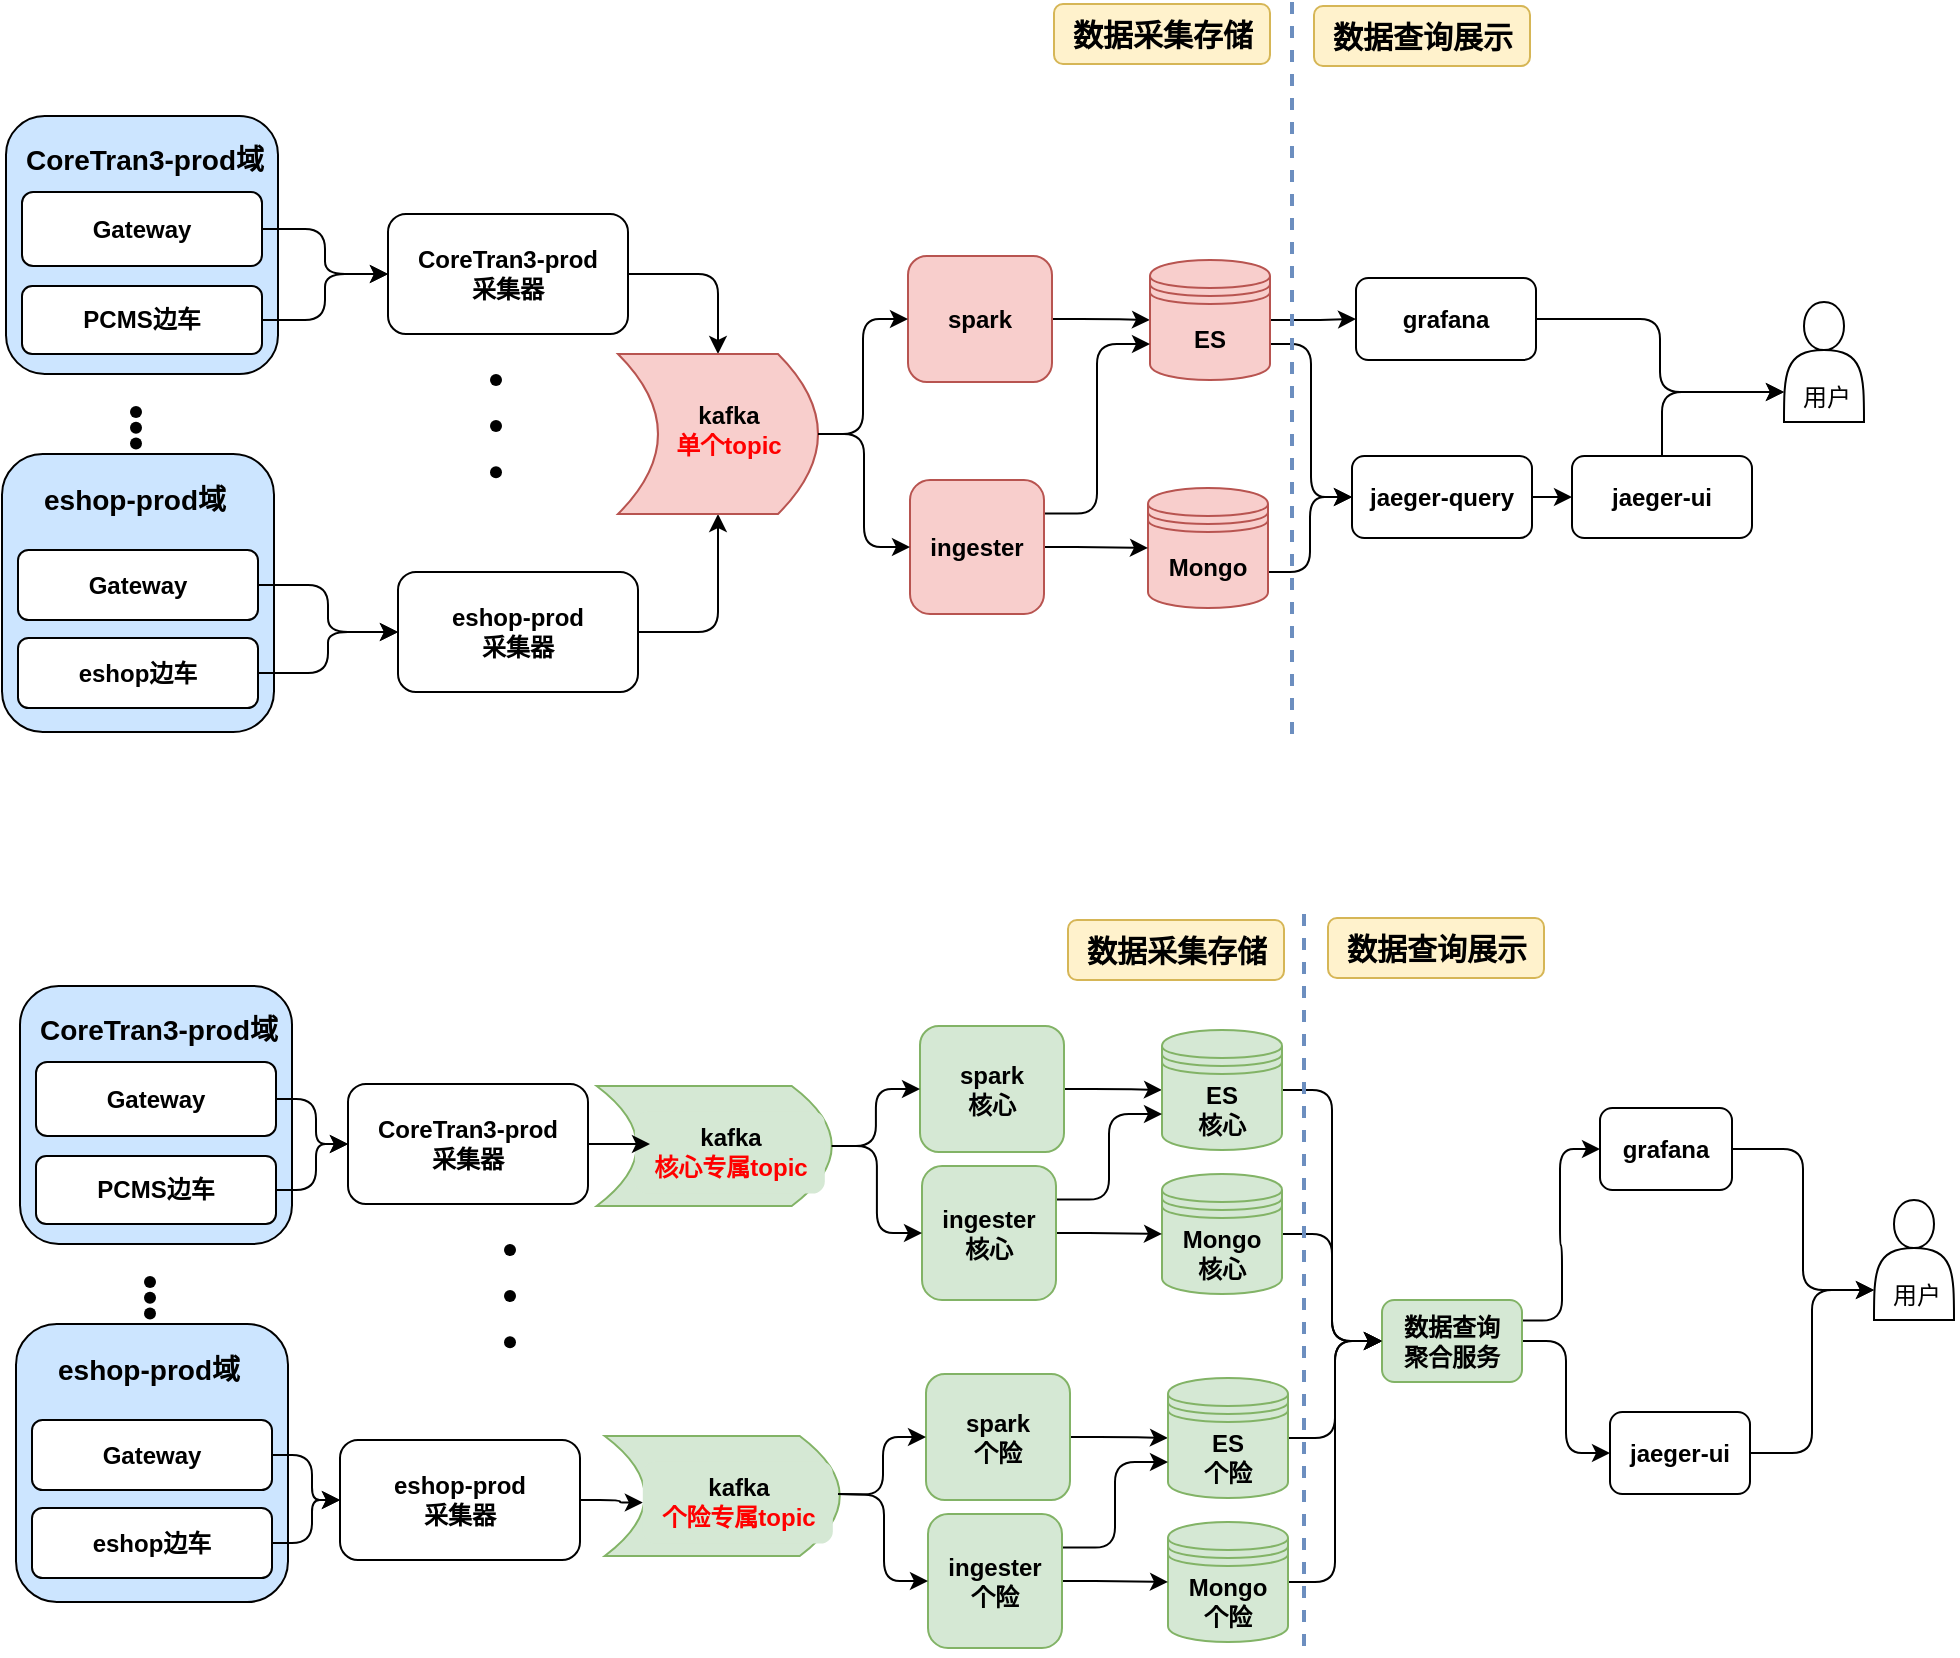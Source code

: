 <mxfile version="28.2.4">
  <diagram name="原型图" id="9Li6IN2-fdfVNfoZi-YO">
    <mxGraphModel dx="2551" dy="2120" grid="0" gridSize="10" guides="0" tooltips="1" connect="1" arrows="1" fold="1" page="0" pageScale="1" pageWidth="827" pageHeight="1169" math="0" shadow="0">
      <root>
        <mxCell id="0" />
        <mxCell id="1" parent="0" />
        <mxCell id="GwXWVeqkWk4CuG4hyDd8-16" value="" style="rounded=1;whiteSpace=wrap;html=1;fillColor=#CCE5FF;" parent="1" vertex="1">
          <mxGeometry x="-1062" y="-986" width="136" height="129" as="geometry" />
        </mxCell>
        <mxCell id="je_rRdqIXx3PYmjw4o95-9" style="edgeStyle=orthogonalEdgeStyle;rounded=1;orthogonalLoop=1;jettySize=auto;html=1;entryX=0;entryY=0.5;entryDx=0;entryDy=0;entryPerimeter=0;exitX=0;exitY=0.75;exitDx=0;exitDy=0;" parent="1" edge="1">
          <mxGeometry relative="1" as="geometry">
            <mxPoint x="2548" y="561" as="sourcePoint" />
            <Array as="points">
              <mxPoint x="2414" y="561" />
              <mxPoint x="2414" y="760" />
            </Array>
          </mxGeometry>
        </mxCell>
        <mxCell id="je_rRdqIXx3PYmjw4o95-10" value="2. 监听到的gateway节点列表和DB中节点信息对比" style="edgeLabel;html=1;align=center;verticalAlign=middle;resizable=0;points=[];rounded=1;" parent="je_rRdqIXx3PYmjw4o95-9" vertex="1" connectable="0">
          <mxGeometry x="-0.009" y="3" relative="1" as="geometry">
            <mxPoint as="offset" />
          </mxGeometry>
        </mxCell>
        <mxCell id="GwXWVeqkWk4CuG4hyDd8-29" style="edgeStyle=orthogonalEdgeStyle;rounded=1;orthogonalLoop=1;jettySize=auto;html=1;exitX=1;exitY=0.5;exitDx=0;exitDy=0;entryX=0;entryY=0.5;entryDx=0;entryDy=0;" parent="1" source="GwXWVeqkWk4CuG4hyDd8-5" target="GwXWVeqkWk4CuG4hyDd8-26" edge="1">
          <mxGeometry relative="1" as="geometry">
            <mxPoint x="-870.375" y="-897.5" as="targetPoint" />
          </mxGeometry>
        </mxCell>
        <mxCell id="GwXWVeqkWk4CuG4hyDd8-5" value="&lt;b&gt;PCMS边车&lt;/b&gt;" style="rounded=1;whiteSpace=wrap;html=1;" parent="1" vertex="1">
          <mxGeometry x="-1054" y="-901" width="120" height="34" as="geometry" />
        </mxCell>
        <mxCell id="GwXWVeqkWk4CuG4hyDd8-28" style="edgeStyle=orthogonalEdgeStyle;rounded=1;orthogonalLoop=1;jettySize=auto;html=1;exitX=1;exitY=0.5;exitDx=0;exitDy=0;entryX=0;entryY=0.5;entryDx=0;entryDy=0;" parent="1" source="GwXWVeqkWk4CuG4hyDd8-6" target="GwXWVeqkWk4CuG4hyDd8-26" edge="1">
          <mxGeometry relative="1" as="geometry" />
        </mxCell>
        <mxCell id="GwXWVeqkWk4CuG4hyDd8-6" value="&lt;b&gt;Gateway&lt;/b&gt;" style="rounded=1;whiteSpace=wrap;html=1;" parent="1" vertex="1">
          <mxGeometry x="-1054" y="-948" width="120" height="37" as="geometry" />
        </mxCell>
        <mxCell id="GwXWVeqkWk4CuG4hyDd8-17" value="" style="rounded=1;whiteSpace=wrap;html=1;fillColor=#CCE5FF;" parent="1" vertex="1">
          <mxGeometry x="-1064" y="-817" width="136" height="139" as="geometry" />
        </mxCell>
        <mxCell id="GwXWVeqkWk4CuG4hyDd8-31" style="edgeStyle=orthogonalEdgeStyle;rounded=1;orthogonalLoop=1;jettySize=auto;html=1;exitX=1;exitY=0.5;exitDx=0;exitDy=0;entryX=0;entryY=0.5;entryDx=0;entryDy=0;" parent="1" source="GwXWVeqkWk4CuG4hyDd8-18" target="GwXWVeqkWk4CuG4hyDd8-27" edge="1">
          <mxGeometry relative="1" as="geometry" />
        </mxCell>
        <mxCell id="GwXWVeqkWk4CuG4hyDd8-18" value="&lt;b&gt;eshop边车&lt;/b&gt;" style="rounded=1;whiteSpace=wrap;html=1;" parent="1" vertex="1">
          <mxGeometry x="-1056" y="-725" width="120" height="35" as="geometry" />
        </mxCell>
        <mxCell id="GwXWVeqkWk4CuG4hyDd8-30" style="edgeStyle=orthogonalEdgeStyle;rounded=1;orthogonalLoop=1;jettySize=auto;html=1;exitX=1;exitY=0.5;exitDx=0;exitDy=0;entryX=0;entryY=0.5;entryDx=0;entryDy=0;" parent="1" source="GwXWVeqkWk4CuG4hyDd8-19" target="GwXWVeqkWk4CuG4hyDd8-27" edge="1">
          <mxGeometry relative="1" as="geometry" />
        </mxCell>
        <mxCell id="GwXWVeqkWk4CuG4hyDd8-19" value="&lt;b&gt;Gateway&lt;/b&gt;" style="rounded=1;whiteSpace=wrap;html=1;" parent="1" vertex="1">
          <mxGeometry x="-1056" y="-769" width="120" height="35" as="geometry" />
        </mxCell>
        <mxCell id="GwXWVeqkWk4CuG4hyDd8-35" style="edgeStyle=orthogonalEdgeStyle;rounded=1;orthogonalLoop=1;jettySize=auto;html=1;exitX=1;exitY=0.5;exitDx=0;exitDy=0;entryX=0.5;entryY=1;entryDx=0;entryDy=0;" parent="1" source="GwXWVeqkWk4CuG4hyDd8-26" target="GwXWVeqkWk4CuG4hyDd8-32" edge="1">
          <mxGeometry relative="1" as="geometry" />
        </mxCell>
        <mxCell id="GwXWVeqkWk4CuG4hyDd8-26" value="&lt;b&gt;CoreTran3-prod&lt;/b&gt;&lt;div&gt;&lt;b&gt;采集器&lt;/b&gt;&lt;/div&gt;" style="rounded=1;whiteSpace=wrap;html=1;" parent="1" vertex="1">
          <mxGeometry x="-871" y="-937" width="120" height="60" as="geometry" />
        </mxCell>
        <mxCell id="GwXWVeqkWk4CuG4hyDd8-36" style="edgeStyle=orthogonalEdgeStyle;rounded=1;orthogonalLoop=1;jettySize=auto;html=1;exitX=1;exitY=0.5;exitDx=0;exitDy=0;entryX=0.5;entryY=0;entryDx=0;entryDy=0;" parent="1" source="GwXWVeqkWk4CuG4hyDd8-27" target="GwXWVeqkWk4CuG4hyDd8-32" edge="1">
          <mxGeometry relative="1" as="geometry" />
        </mxCell>
        <mxCell id="GwXWVeqkWk4CuG4hyDd8-27" value="&lt;b&gt;eshop-prod&lt;/b&gt;&lt;div&gt;&lt;b&gt;采集器&lt;/b&gt;&lt;/div&gt;" style="rounded=1;whiteSpace=wrap;html=1;" parent="1" vertex="1">
          <mxGeometry x="-866" y="-758" width="120" height="60" as="geometry" />
        </mxCell>
        <mxCell id="GwXWVeqkWk4CuG4hyDd8-34" value="" style="group;rounded=1;" parent="1" vertex="1" connectable="0">
          <mxGeometry x="-756" y="-867" width="100" height="80" as="geometry" />
        </mxCell>
        <mxCell id="GwXWVeqkWk4CuG4hyDd8-32" value="" style="shape=dataStorage;whiteSpace=wrap;html=1;fixedSize=1;rotation=-180;rounded=1;fillColor=#f8cecc;strokeColor=#b85450;" parent="GwXWVeqkWk4CuG4hyDd8-34" vertex="1">
          <mxGeometry width="100" height="80" as="geometry" />
        </mxCell>
        <mxCell id="GwXWVeqkWk4CuG4hyDd8-33" value="&lt;b&gt;kafka&lt;/b&gt;&lt;div&gt;&lt;b&gt;&lt;font style=&quot;color: rgb(255, 0, 0);&quot;&gt;单个topic&lt;/font&gt;&lt;/b&gt;&lt;/div&gt;" style="text;html=1;align=center;verticalAlign=middle;resizable=0;points=[];autosize=1;strokeColor=none;fillColor=none;rounded=1;" parent="GwXWVeqkWk4CuG4hyDd8-34" vertex="1">
          <mxGeometry x="19" y="17" width="71" height="41" as="geometry" />
        </mxCell>
        <mxCell id="GwXWVeqkWk4CuG4hyDd8-37" value="" style="group;rounded=1;" parent="1" vertex="1" connectable="0">
          <mxGeometry x="-1007" y="-848" width="20" height="27" as="geometry" />
        </mxCell>
        <mxCell id="GwXWVeqkWk4CuG4hyDd8-38" value="" style="shape=waypoint;size=6;pointerEvents=1;points=[];fillColor=none;resizable=0;rotatable=0;perimeter=centerPerimeter;snapToPoint=1;rounded=1;" parent="GwXWVeqkWk4CuG4hyDd8-37" vertex="1">
          <mxGeometry width="20" height="20" as="geometry" />
        </mxCell>
        <mxCell id="GwXWVeqkWk4CuG4hyDd8-39" value="" style="shape=waypoint;size=6;pointerEvents=1;points=[];fillColor=none;resizable=0;rotatable=0;perimeter=centerPerimeter;snapToPoint=1;rounded=1;" parent="GwXWVeqkWk4CuG4hyDd8-37" vertex="1">
          <mxGeometry y="15.75" width="20" height="20" as="geometry" />
        </mxCell>
        <mxCell id="GwXWVeqkWk4CuG4hyDd8-40" value="" style="shape=waypoint;size=6;pointerEvents=1;points=[];fillColor=none;resizable=0;rotatable=0;perimeter=centerPerimeter;snapToPoint=1;rounded=1;" parent="GwXWVeqkWk4CuG4hyDd8-37" vertex="1">
          <mxGeometry y="7.875" width="20" height="20" as="geometry" />
        </mxCell>
        <mxCell id="GwXWVeqkWk4CuG4hyDd8-41" value="" style="group;rounded=1;" parent="1" vertex="1" connectable="0">
          <mxGeometry x="-827" y="-864" width="20" height="79" as="geometry" />
        </mxCell>
        <mxCell id="GwXWVeqkWk4CuG4hyDd8-42" value="" style="shape=waypoint;size=6;pointerEvents=1;points=[];fillColor=none;resizable=0;rotatable=0;perimeter=centerPerimeter;snapToPoint=1;rounded=1;" parent="GwXWVeqkWk4CuG4hyDd8-41" vertex="1">
          <mxGeometry width="20" height="20" as="geometry" />
        </mxCell>
        <mxCell id="GwXWVeqkWk4CuG4hyDd8-43" value="" style="shape=waypoint;size=6;pointerEvents=1;points=[];fillColor=none;resizable=0;rotatable=0;perimeter=centerPerimeter;snapToPoint=1;rounded=1;" parent="GwXWVeqkWk4CuG4hyDd8-41" vertex="1">
          <mxGeometry y="46.083" width="20" height="20" as="geometry" />
        </mxCell>
        <mxCell id="GwXWVeqkWk4CuG4hyDd8-44" value="" style="shape=waypoint;size=6;pointerEvents=1;points=[];fillColor=none;resizable=0;rotatable=0;perimeter=centerPerimeter;snapToPoint=1;rounded=1;" parent="GwXWVeqkWk4CuG4hyDd8-41" vertex="1">
          <mxGeometry y="23.042" width="20" height="20" as="geometry" />
        </mxCell>
        <mxCell id="GwXWVeqkWk4CuG4hyDd8-64" style="edgeStyle=orthogonalEdgeStyle;rounded=1;orthogonalLoop=1;jettySize=auto;html=1;exitX=1;exitY=0.5;exitDx=0;exitDy=0;entryX=0;entryY=0.5;entryDx=0;entryDy=0;" parent="1" source="GwXWVeqkWk4CuG4hyDd8-49" target="GwXWVeqkWk4CuG4hyDd8-60" edge="1">
          <mxGeometry relative="1" as="geometry" />
        </mxCell>
        <mxCell id="GwXWVeqkWk4CuG4hyDd8-49" value="&lt;b&gt;spark&lt;/b&gt;" style="rounded=1;whiteSpace=wrap;html=1;fillColor=#f8cecc;strokeColor=#b85450;" parent="1" vertex="1">
          <mxGeometry x="-611" y="-916" width="72" height="63" as="geometry" />
        </mxCell>
        <mxCell id="GwXWVeqkWk4CuG4hyDd8-57" style="edgeStyle=orthogonalEdgeStyle;rounded=1;orthogonalLoop=1;jettySize=auto;html=1;exitX=0;exitY=0.5;exitDx=0;exitDy=0;entryX=0;entryY=0.5;entryDx=0;entryDy=0;" parent="1" source="GwXWVeqkWk4CuG4hyDd8-32" target="GwXWVeqkWk4CuG4hyDd8-49" edge="1">
          <mxGeometry relative="1" as="geometry" />
        </mxCell>
        <mxCell id="2c4CWH6P1AbNS3VImMZC-7" style="edgeStyle=orthogonalEdgeStyle;rounded=1;orthogonalLoop=1;jettySize=auto;html=1;exitX=1;exitY=0.5;exitDx=0;exitDy=0;entryX=0;entryY=0.5;entryDx=0;entryDy=0;" edge="1" parent="1" source="GwXWVeqkWk4CuG4hyDd8-60" target="2c4CWH6P1AbNS3VImMZC-3">
          <mxGeometry relative="1" as="geometry" />
        </mxCell>
        <mxCell id="2c4CWH6P1AbNS3VImMZC-8" style="edgeStyle=orthogonalEdgeStyle;rounded=1;orthogonalLoop=1;jettySize=auto;html=1;exitX=1;exitY=0.7;exitDx=0;exitDy=0;entryX=0;entryY=0.5;entryDx=0;entryDy=0;" edge="1" parent="1" source="GwXWVeqkWk4CuG4hyDd8-60" target="2c4CWH6P1AbNS3VImMZC-4">
          <mxGeometry relative="1" as="geometry" />
        </mxCell>
        <mxCell id="GwXWVeqkWk4CuG4hyDd8-60" value="ES" style="shape=datastore;whiteSpace=wrap;html=1;rounded=1;fillColor=#f8cecc;strokeColor=#b85450;fontStyle=1" parent="1" vertex="1">
          <mxGeometry x="-490" y="-914" width="60" height="60" as="geometry" />
        </mxCell>
        <mxCell id="2c4CWH6P1AbNS3VImMZC-9" style="edgeStyle=orthogonalEdgeStyle;rounded=1;orthogonalLoop=1;jettySize=auto;html=1;exitX=1;exitY=0.7;exitDx=0;exitDy=0;entryX=0;entryY=0.5;entryDx=0;entryDy=0;" edge="1" parent="1" source="GwXWVeqkWk4CuG4hyDd8-61" target="2c4CWH6P1AbNS3VImMZC-4">
          <mxGeometry relative="1" as="geometry">
            <mxPoint x="-389.522" y="-738.696" as="targetPoint" />
          </mxGeometry>
        </mxCell>
        <mxCell id="GwXWVeqkWk4CuG4hyDd8-61" value="Mongo" style="shape=datastore;whiteSpace=wrap;html=1;rounded=1;fillColor=#f8cecc;strokeColor=#b85450;fontStyle=1" parent="1" vertex="1">
          <mxGeometry x="-491" y="-800" width="60" height="60" as="geometry" />
        </mxCell>
        <mxCell id="GwXWVeqkWk4CuG4hyDd8-62" value="&lt;b&gt;&lt;font style=&quot;font-size: 14px;&quot;&gt;eshop-prod域&lt;/font&gt;&lt;/b&gt;" style="text;html=1;align=center;verticalAlign=middle;resizable=0;points=[];autosize=1;strokeColor=none;fillColor=none;rounded=1;" parent="1" vertex="1">
          <mxGeometry x="-1053" y="-809" width="109" height="29" as="geometry" />
        </mxCell>
        <mxCell id="GwXWVeqkWk4CuG4hyDd8-63" value="&lt;b&gt;&lt;font style=&quot;font-size: 14px;&quot;&gt;CoreTran3-prod域&lt;/font&gt;&lt;/b&gt;" style="text;html=1;align=center;verticalAlign=middle;resizable=0;points=[];autosize=1;strokeColor=none;fillColor=none;rounded=1;" parent="1" vertex="1">
          <mxGeometry x="-1062" y="-979" width="137" height="29" as="geometry" />
        </mxCell>
        <mxCell id="GwXWVeqkWk4CuG4hyDd8-69" style="edgeStyle=orthogonalEdgeStyle;rounded=1;orthogonalLoop=1;jettySize=auto;html=1;exitX=1;exitY=0.5;exitDx=0;exitDy=0;entryX=0;entryY=0.5;entryDx=0;entryDy=0;" parent="1" source="GwXWVeqkWk4CuG4hyDd8-67" target="GwXWVeqkWk4CuG4hyDd8-61" edge="1">
          <mxGeometry relative="1" as="geometry" />
        </mxCell>
        <mxCell id="GwXWVeqkWk4CuG4hyDd8-70" style="edgeStyle=orthogonalEdgeStyle;rounded=1;orthogonalLoop=1;jettySize=auto;html=1;exitX=1;exitY=0.25;exitDx=0;exitDy=0;entryX=0;entryY=0.7;entryDx=0;entryDy=0;" parent="1" source="GwXWVeqkWk4CuG4hyDd8-67" target="GwXWVeqkWk4CuG4hyDd8-60" edge="1">
          <mxGeometry relative="1" as="geometry" />
        </mxCell>
        <mxCell id="GwXWVeqkWk4CuG4hyDd8-67" value="&lt;b&gt;ingester&lt;/b&gt;" style="rounded=1;whiteSpace=wrap;html=1;fillColor=#f8cecc;strokeColor=#b85450;" parent="1" vertex="1">
          <mxGeometry x="-610" y="-804" width="67" height="67" as="geometry" />
        </mxCell>
        <mxCell id="GwXWVeqkWk4CuG4hyDd8-68" style="edgeStyle=orthogonalEdgeStyle;rounded=1;orthogonalLoop=1;jettySize=auto;html=1;exitX=0;exitY=0.5;exitDx=0;exitDy=0;entryX=0;entryY=0.5;entryDx=0;entryDy=0;" parent="1" source="GwXWVeqkWk4CuG4hyDd8-32" target="GwXWVeqkWk4CuG4hyDd8-67" edge="1">
          <mxGeometry relative="1" as="geometry" />
        </mxCell>
        <mxCell id="GwXWVeqkWk4CuG4hyDd8-71" value="" style="endArrow=none;dashed=1;html=1;rounded=1;strokeWidth=2;fillColor=#dae8fc;strokeColor=#6c8ebf;" parent="1" edge="1">
          <mxGeometry width="50" height="50" relative="1" as="geometry">
            <mxPoint x="-419" y="-1043" as="sourcePoint" />
            <mxPoint x="-419" y="-674" as="targetPoint" />
          </mxGeometry>
        </mxCell>
        <mxCell id="2c4CWH6P1AbNS3VImMZC-1" value="数据采集存储" style="text;html=1;align=center;verticalAlign=middle;resizable=0;points=[];autosize=1;strokeColor=#d6b656;fillColor=#fff2cc;fontStyle=1;fontSize=15;rounded=1;" vertex="1" parent="1">
          <mxGeometry x="-538" y="-1042" width="108" height="30" as="geometry" />
        </mxCell>
        <mxCell id="2c4CWH6P1AbNS3VImMZC-2" value="数据查询展示" style="text;html=1;align=center;verticalAlign=middle;resizable=0;points=[];autosize=1;strokeColor=#d6b656;fillColor=#fff2cc;fontStyle=1;fontSize=15;rounded=1;" vertex="1" parent="1">
          <mxGeometry x="-408" y="-1041" width="108" height="30" as="geometry" />
        </mxCell>
        <mxCell id="2c4CWH6P1AbNS3VImMZC-3" value="grafana" style="rounded=1;whiteSpace=wrap;html=1;fontStyle=1" vertex="1" parent="1">
          <mxGeometry x="-387" y="-905" width="90" height="41" as="geometry" />
        </mxCell>
        <mxCell id="2c4CWH6P1AbNS3VImMZC-6" value="" style="edgeStyle=orthogonalEdgeStyle;rounded=1;orthogonalLoop=1;jettySize=auto;html=1;" edge="1" parent="1" source="2c4CWH6P1AbNS3VImMZC-4" target="2c4CWH6P1AbNS3VImMZC-5">
          <mxGeometry relative="1" as="geometry" />
        </mxCell>
        <mxCell id="2c4CWH6P1AbNS3VImMZC-4" value="jaeger-query" style="rounded=1;whiteSpace=wrap;html=1;fontStyle=1" vertex="1" parent="1">
          <mxGeometry x="-389" y="-816" width="90" height="41" as="geometry" />
        </mxCell>
        <mxCell id="2c4CWH6P1AbNS3VImMZC-5" value="jaeger-ui" style="rounded=1;whiteSpace=wrap;html=1;fontStyle=1" vertex="1" parent="1">
          <mxGeometry x="-279" y="-816" width="90" height="41" as="geometry" />
        </mxCell>
        <mxCell id="2c4CWH6P1AbNS3VImMZC-14" style="edgeStyle=orthogonalEdgeStyle;rounded=1;orthogonalLoop=1;jettySize=auto;html=1;exitX=1;exitY=0.5;exitDx=0;exitDy=0;entryX=0;entryY=0.75;entryDx=0;entryDy=0;" edge="1" parent="1" source="2c4CWH6P1AbNS3VImMZC-3" target="2c4CWH6P1AbNS3VImMZC-18">
          <mxGeometry relative="1" as="geometry">
            <mxPoint x="-168" y="-853" as="targetPoint" />
          </mxGeometry>
        </mxCell>
        <mxCell id="2c4CWH6P1AbNS3VImMZC-16" style="edgeStyle=orthogonalEdgeStyle;rounded=1;orthogonalLoop=1;jettySize=auto;html=1;exitX=0.5;exitY=0;exitDx=0;exitDy=0;entryX=0;entryY=0.75;entryDx=0;entryDy=0;" edge="1" parent="1" source="2c4CWH6P1AbNS3VImMZC-5" target="2c4CWH6P1AbNS3VImMZC-18">
          <mxGeometry relative="1" as="geometry">
            <mxPoint x="-168" y="-853" as="targetPoint" />
          </mxGeometry>
        </mxCell>
        <mxCell id="2c4CWH6P1AbNS3VImMZC-20" value="" style="rounded=1;whiteSpace=wrap;html=1;fillColor=#CCE5FF;" vertex="1" parent="1">
          <mxGeometry x="-1055" y="-551" width="136" height="129" as="geometry" />
        </mxCell>
        <mxCell id="2c4CWH6P1AbNS3VImMZC-21" style="edgeStyle=orthogonalEdgeStyle;rounded=1;orthogonalLoop=1;jettySize=auto;html=1;exitX=1;exitY=0.5;exitDx=0;exitDy=0;entryX=0;entryY=0.5;entryDx=0;entryDy=0;" edge="1" parent="1" source="2c4CWH6P1AbNS3VImMZC-22" target="2c4CWH6P1AbNS3VImMZC-31">
          <mxGeometry relative="1" as="geometry">
            <mxPoint x="-863.375" y="-462.5" as="targetPoint" />
          </mxGeometry>
        </mxCell>
        <mxCell id="2c4CWH6P1AbNS3VImMZC-22" value="&lt;b&gt;PCMS边车&lt;/b&gt;" style="rounded=1;whiteSpace=wrap;html=1;" vertex="1" parent="1">
          <mxGeometry x="-1047" y="-466" width="120" height="34" as="geometry" />
        </mxCell>
        <mxCell id="2c4CWH6P1AbNS3VImMZC-23" style="edgeStyle=orthogonalEdgeStyle;rounded=1;orthogonalLoop=1;jettySize=auto;html=1;exitX=1;exitY=0.5;exitDx=0;exitDy=0;entryX=0;entryY=0.5;entryDx=0;entryDy=0;" edge="1" parent="1" source="2c4CWH6P1AbNS3VImMZC-24" target="2c4CWH6P1AbNS3VImMZC-31">
          <mxGeometry relative="1" as="geometry" />
        </mxCell>
        <mxCell id="2c4CWH6P1AbNS3VImMZC-24" value="&lt;b&gt;Gateway&lt;/b&gt;" style="rounded=1;whiteSpace=wrap;html=1;" vertex="1" parent="1">
          <mxGeometry x="-1047" y="-513" width="120" height="37" as="geometry" />
        </mxCell>
        <mxCell id="2c4CWH6P1AbNS3VImMZC-25" value="" style="rounded=1;whiteSpace=wrap;html=1;fillColor=#CCE5FF;" vertex="1" parent="1">
          <mxGeometry x="-1057" y="-382" width="136" height="139" as="geometry" />
        </mxCell>
        <mxCell id="2c4CWH6P1AbNS3VImMZC-26" style="edgeStyle=orthogonalEdgeStyle;rounded=1;orthogonalLoop=1;jettySize=auto;html=1;exitX=1;exitY=0.5;exitDx=0;exitDy=0;entryX=0;entryY=0.5;entryDx=0;entryDy=0;" edge="1" parent="1" source="2c4CWH6P1AbNS3VImMZC-27" target="2c4CWH6P1AbNS3VImMZC-33">
          <mxGeometry relative="1" as="geometry" />
        </mxCell>
        <mxCell id="2c4CWH6P1AbNS3VImMZC-27" value="&lt;b&gt;eshop边车&lt;/b&gt;" style="rounded=1;whiteSpace=wrap;html=1;" vertex="1" parent="1">
          <mxGeometry x="-1049" y="-290" width="120" height="35" as="geometry" />
        </mxCell>
        <mxCell id="2c4CWH6P1AbNS3VImMZC-28" style="edgeStyle=orthogonalEdgeStyle;rounded=1;orthogonalLoop=1;jettySize=auto;html=1;exitX=1;exitY=0.5;exitDx=0;exitDy=0;entryX=0;entryY=0.5;entryDx=0;entryDy=0;" edge="1" parent="1" source="2c4CWH6P1AbNS3VImMZC-29" target="2c4CWH6P1AbNS3VImMZC-33">
          <mxGeometry relative="1" as="geometry" />
        </mxCell>
        <mxCell id="2c4CWH6P1AbNS3VImMZC-29" value="&lt;b&gt;Gateway&lt;/b&gt;" style="rounded=1;whiteSpace=wrap;html=1;" vertex="1" parent="1">
          <mxGeometry x="-1049" y="-334" width="120" height="35" as="geometry" />
        </mxCell>
        <mxCell id="2c4CWH6P1AbNS3VImMZC-31" value="&lt;b&gt;CoreTran3-prod&lt;/b&gt;&lt;div&gt;&lt;b&gt;采集器&lt;/b&gt;&lt;/div&gt;" style="rounded=1;whiteSpace=wrap;html=1;" vertex="1" parent="1">
          <mxGeometry x="-891" y="-502" width="120" height="60" as="geometry" />
        </mxCell>
        <mxCell id="2c4CWH6P1AbNS3VImMZC-76" style="edgeStyle=orthogonalEdgeStyle;rounded=1;orthogonalLoop=1;jettySize=auto;html=1;exitX=1;exitY=0.5;exitDx=0;exitDy=0;" edge="1" parent="1" source="2c4CWH6P1AbNS3VImMZC-33" target="2c4CWH6P1AbNS3VImMZC-72">
          <mxGeometry relative="1" as="geometry" />
        </mxCell>
        <mxCell id="2c4CWH6P1AbNS3VImMZC-33" value="&lt;b&gt;eshop-prod&lt;/b&gt;&lt;div&gt;&lt;b&gt;采集器&lt;/b&gt;&lt;/div&gt;" style="rounded=1;whiteSpace=wrap;html=1;" vertex="1" parent="1">
          <mxGeometry x="-895" y="-324" width="120" height="60" as="geometry" />
        </mxCell>
        <mxCell id="2c4CWH6P1AbNS3VImMZC-34" value="" style="group;rounded=1;" vertex="1" connectable="0" parent="1">
          <mxGeometry x="-755" y="-501" width="108" height="60" as="geometry" />
        </mxCell>
        <mxCell id="2c4CWH6P1AbNS3VImMZC-35" value="" style="shape=dataStorage;whiteSpace=wrap;html=1;fixedSize=1;rotation=-180;rounded=1;fillColor=#d5e8d4;strokeColor=#82b366;" vertex="1" parent="2c4CWH6P1AbNS3VImMZC-34">
          <mxGeometry x="-11.647" width="117.529" height="60" as="geometry" />
        </mxCell>
        <mxCell id="2c4CWH6P1AbNS3VImMZC-36" value="&lt;b&gt;kafka&lt;/b&gt;&lt;div&gt;&lt;b&gt;&lt;font style=&quot;color: rgb(255, 0, 0);&quot;&gt;核心专属topic&lt;/font&gt;&lt;/b&gt;&lt;/div&gt;" style="text;html=1;align=center;verticalAlign=middle;resizable=0;points=[];autosize=1;strokeColor=none;fillColor=#d5e8d4;rounded=1;" vertex="1" parent="2c4CWH6P1AbNS3VImMZC-34">
          <mxGeometry x="7.412" y="12.75" width="95" height="41" as="geometry" />
        </mxCell>
        <mxCell id="2c4CWH6P1AbNS3VImMZC-37" value="" style="group;rounded=1;" vertex="1" connectable="0" parent="1">
          <mxGeometry x="-1000" y="-413" width="20" height="27" as="geometry" />
        </mxCell>
        <mxCell id="2c4CWH6P1AbNS3VImMZC-38" value="" style="shape=waypoint;size=6;pointerEvents=1;points=[];fillColor=none;resizable=0;rotatable=0;perimeter=centerPerimeter;snapToPoint=1;rounded=1;" vertex="1" parent="2c4CWH6P1AbNS3VImMZC-37">
          <mxGeometry width="20" height="20" as="geometry" />
        </mxCell>
        <mxCell id="2c4CWH6P1AbNS3VImMZC-39" value="" style="shape=waypoint;size=6;pointerEvents=1;points=[];fillColor=none;resizable=0;rotatable=0;perimeter=centerPerimeter;snapToPoint=1;rounded=1;" vertex="1" parent="2c4CWH6P1AbNS3VImMZC-37">
          <mxGeometry y="15.75" width="20" height="20" as="geometry" />
        </mxCell>
        <mxCell id="2c4CWH6P1AbNS3VImMZC-40" value="" style="shape=waypoint;size=6;pointerEvents=1;points=[];fillColor=none;resizable=0;rotatable=0;perimeter=centerPerimeter;snapToPoint=1;rounded=1;" vertex="1" parent="2c4CWH6P1AbNS3VImMZC-37">
          <mxGeometry y="7.875" width="20" height="20" as="geometry" />
        </mxCell>
        <mxCell id="2c4CWH6P1AbNS3VImMZC-41" value="" style="group;rounded=1;" vertex="1" connectable="0" parent="1">
          <mxGeometry x="-820" y="-429" width="20" height="79" as="geometry" />
        </mxCell>
        <mxCell id="2c4CWH6P1AbNS3VImMZC-42" value="" style="shape=waypoint;size=6;pointerEvents=1;points=[];fillColor=none;resizable=0;rotatable=0;perimeter=centerPerimeter;snapToPoint=1;rounded=1;" vertex="1" parent="2c4CWH6P1AbNS3VImMZC-41">
          <mxGeometry width="20" height="20" as="geometry" />
        </mxCell>
        <mxCell id="2c4CWH6P1AbNS3VImMZC-43" value="" style="shape=waypoint;size=6;pointerEvents=1;points=[];fillColor=none;resizable=0;rotatable=0;perimeter=centerPerimeter;snapToPoint=1;rounded=1;" vertex="1" parent="2c4CWH6P1AbNS3VImMZC-41">
          <mxGeometry y="46.083" width="20" height="20" as="geometry" />
        </mxCell>
        <mxCell id="2c4CWH6P1AbNS3VImMZC-44" value="" style="shape=waypoint;size=6;pointerEvents=1;points=[];fillColor=none;resizable=0;rotatable=0;perimeter=centerPerimeter;snapToPoint=1;rounded=1;" vertex="1" parent="2c4CWH6P1AbNS3VImMZC-41">
          <mxGeometry y="23.042" width="20" height="20" as="geometry" />
        </mxCell>
        <mxCell id="2c4CWH6P1AbNS3VImMZC-45" style="edgeStyle=orthogonalEdgeStyle;rounded=1;orthogonalLoop=1;jettySize=auto;html=1;exitX=1;exitY=0.5;exitDx=0;exitDy=0;entryX=0;entryY=0.5;entryDx=0;entryDy=0;" edge="1" parent="1" source="2c4CWH6P1AbNS3VImMZC-46" target="2c4CWH6P1AbNS3VImMZC-50">
          <mxGeometry relative="1" as="geometry" />
        </mxCell>
        <mxCell id="2c4CWH6P1AbNS3VImMZC-46" value="&lt;b&gt;spark&lt;/b&gt;&lt;div&gt;&lt;b&gt;核心&lt;/b&gt;&lt;/div&gt;" style="rounded=1;whiteSpace=wrap;html=1;fillColor=#d5e8d4;strokeColor=#82b366;" vertex="1" parent="1">
          <mxGeometry x="-605" y="-531" width="72" height="63" as="geometry" />
        </mxCell>
        <mxCell id="2c4CWH6P1AbNS3VImMZC-47" style="edgeStyle=orthogonalEdgeStyle;rounded=1;orthogonalLoop=1;jettySize=auto;html=1;exitX=0;exitY=0.5;exitDx=0;exitDy=0;entryX=0;entryY=0.5;entryDx=0;entryDy=0;" edge="1" parent="1" source="2c4CWH6P1AbNS3VImMZC-35" target="2c4CWH6P1AbNS3VImMZC-46">
          <mxGeometry relative="1" as="geometry" />
        </mxCell>
        <mxCell id="2c4CWH6P1AbNS3VImMZC-86" style="edgeStyle=orthogonalEdgeStyle;rounded=1;orthogonalLoop=1;jettySize=auto;html=1;exitX=1;exitY=0.5;exitDx=0;exitDy=0;entryX=0;entryY=0.5;entryDx=0;entryDy=0;" edge="1" parent="1" source="2c4CWH6P1AbNS3VImMZC-50" target="2c4CWH6P1AbNS3VImMZC-64">
          <mxGeometry relative="1" as="geometry" />
        </mxCell>
        <mxCell id="2c4CWH6P1AbNS3VImMZC-50" value="ES&lt;div&gt;核心&lt;/div&gt;" style="shape=datastore;whiteSpace=wrap;html=1;rounded=1;fillColor=#d5e8d4;strokeColor=#82b366;fontStyle=1" vertex="1" parent="1">
          <mxGeometry x="-484" y="-529" width="60" height="60" as="geometry" />
        </mxCell>
        <mxCell id="2c4CWH6P1AbNS3VImMZC-87" style="edgeStyle=orthogonalEdgeStyle;rounded=1;orthogonalLoop=1;jettySize=auto;html=1;exitX=1;exitY=0.5;exitDx=0;exitDy=0;entryX=0;entryY=0.5;entryDx=0;entryDy=0;" edge="1" parent="1" source="2c4CWH6P1AbNS3VImMZC-52" target="2c4CWH6P1AbNS3VImMZC-64">
          <mxGeometry relative="1" as="geometry" />
        </mxCell>
        <mxCell id="2c4CWH6P1AbNS3VImMZC-52" value="Mongo&lt;div&gt;核心&lt;/div&gt;" style="shape=datastore;whiteSpace=wrap;html=1;rounded=1;fillColor=#d5e8d4;strokeColor=#82b366;fontStyle=1" vertex="1" parent="1">
          <mxGeometry x="-484" y="-457" width="60" height="60" as="geometry" />
        </mxCell>
        <mxCell id="2c4CWH6P1AbNS3VImMZC-53" value="&lt;b&gt;&lt;font style=&quot;font-size: 14px;&quot;&gt;eshop-prod域&lt;/font&gt;&lt;/b&gt;" style="text;html=1;align=center;verticalAlign=middle;resizable=0;points=[];autosize=1;strokeColor=none;fillColor=none;rounded=1;" vertex="1" parent="1">
          <mxGeometry x="-1046" y="-374" width="109" height="29" as="geometry" />
        </mxCell>
        <mxCell id="2c4CWH6P1AbNS3VImMZC-54" value="&lt;b&gt;&lt;font style=&quot;font-size: 14px;&quot;&gt;CoreTran3-prod域&lt;/font&gt;&lt;/b&gt;" style="text;html=1;align=center;verticalAlign=middle;resizable=0;points=[];autosize=1;strokeColor=none;fillColor=none;rounded=1;" vertex="1" parent="1">
          <mxGeometry x="-1055" y="-544" width="137" height="29" as="geometry" />
        </mxCell>
        <mxCell id="2c4CWH6P1AbNS3VImMZC-55" style="edgeStyle=orthogonalEdgeStyle;rounded=1;orthogonalLoop=1;jettySize=auto;html=1;exitX=1;exitY=0.5;exitDx=0;exitDy=0;entryX=0;entryY=0.5;entryDx=0;entryDy=0;" edge="1" parent="1" source="2c4CWH6P1AbNS3VImMZC-57" target="2c4CWH6P1AbNS3VImMZC-52">
          <mxGeometry relative="1" as="geometry" />
        </mxCell>
        <mxCell id="2c4CWH6P1AbNS3VImMZC-56" style="edgeStyle=orthogonalEdgeStyle;rounded=1;orthogonalLoop=1;jettySize=auto;html=1;exitX=1;exitY=0.25;exitDx=0;exitDy=0;entryX=0;entryY=0.7;entryDx=0;entryDy=0;" edge="1" parent="1" source="2c4CWH6P1AbNS3VImMZC-57" target="2c4CWH6P1AbNS3VImMZC-50">
          <mxGeometry relative="1" as="geometry" />
        </mxCell>
        <mxCell id="2c4CWH6P1AbNS3VImMZC-57" value="&lt;b&gt;ingester&lt;/b&gt;&lt;div&gt;&lt;b&gt;核心&lt;/b&gt;&lt;/div&gt;" style="rounded=1;whiteSpace=wrap;html=1;fillColor=#d5e8d4;strokeColor=#82b366;" vertex="1" parent="1">
          <mxGeometry x="-604" y="-461" width="67" height="67" as="geometry" />
        </mxCell>
        <mxCell id="2c4CWH6P1AbNS3VImMZC-58" style="edgeStyle=orthogonalEdgeStyle;rounded=1;orthogonalLoop=1;jettySize=auto;html=1;exitX=0;exitY=0.5;exitDx=0;exitDy=0;entryX=0;entryY=0.5;entryDx=0;entryDy=0;" edge="1" parent="1" source="2c4CWH6P1AbNS3VImMZC-35" target="2c4CWH6P1AbNS3VImMZC-57">
          <mxGeometry relative="1" as="geometry" />
        </mxCell>
        <mxCell id="2c4CWH6P1AbNS3VImMZC-59" value="" style="endArrow=none;dashed=1;html=1;rounded=1;strokeWidth=2;fillColor=#dae8fc;strokeColor=#6c8ebf;" edge="1" parent="1">
          <mxGeometry width="50" height="50" relative="1" as="geometry">
            <mxPoint x="-413" y="-587" as="sourcePoint" />
            <mxPoint x="-413" y="-218" as="targetPoint" />
          </mxGeometry>
        </mxCell>
        <mxCell id="2c4CWH6P1AbNS3VImMZC-60" value="数据采集存储" style="text;html=1;align=center;verticalAlign=middle;resizable=0;points=[];autosize=1;strokeColor=#d6b656;fillColor=#fff2cc;fontStyle=1;fontSize=15;rounded=1;" vertex="1" parent="1">
          <mxGeometry x="-531" y="-584" width="108" height="30" as="geometry" />
        </mxCell>
        <mxCell id="2c4CWH6P1AbNS3VImMZC-61" value="数据查询展示" style="text;html=1;align=center;verticalAlign=middle;resizable=0;points=[];autosize=1;strokeColor=#d6b656;fillColor=#fff2cc;fontStyle=1;fontSize=15;rounded=1;" vertex="1" parent="1">
          <mxGeometry x="-401" y="-585" width="108" height="30" as="geometry" />
        </mxCell>
        <mxCell id="2c4CWH6P1AbNS3VImMZC-62" value="grafana" style="rounded=1;whiteSpace=wrap;html=1;fontStyle=1" vertex="1" parent="1">
          <mxGeometry x="-265" y="-490" width="66" height="41" as="geometry" />
        </mxCell>
        <mxCell id="2c4CWH6P1AbNS3VImMZC-63" value="" style="edgeStyle=orthogonalEdgeStyle;rounded=1;orthogonalLoop=1;jettySize=auto;html=1;entryX=0;entryY=0.5;entryDx=0;entryDy=0;" edge="1" parent="1" source="2c4CWH6P1AbNS3VImMZC-64" target="2c4CWH6P1AbNS3VImMZC-65">
          <mxGeometry relative="1" as="geometry" />
        </mxCell>
        <mxCell id="2c4CWH6P1AbNS3VImMZC-90" style="edgeStyle=orthogonalEdgeStyle;rounded=1;orthogonalLoop=1;jettySize=auto;html=1;exitX=1;exitY=0.25;exitDx=0;exitDy=0;entryX=0;entryY=0.5;entryDx=0;entryDy=0;" edge="1" parent="1" source="2c4CWH6P1AbNS3VImMZC-64" target="2c4CWH6P1AbNS3VImMZC-62">
          <mxGeometry relative="1" as="geometry" />
        </mxCell>
        <mxCell id="2c4CWH6P1AbNS3VImMZC-64" value="数据查询&lt;div&gt;聚合服务&lt;/div&gt;" style="rounded=1;whiteSpace=wrap;html=1;fontStyle=1;fillColor=#d5e8d4;strokeColor=#82b366;" vertex="1" parent="1">
          <mxGeometry x="-374" y="-394" width="70" height="41" as="geometry" />
        </mxCell>
        <mxCell id="2c4CWH6P1AbNS3VImMZC-65" value="jaeger-ui" style="rounded=1;whiteSpace=wrap;html=1;fontStyle=1" vertex="1" parent="1">
          <mxGeometry x="-260" y="-338" width="70" height="41" as="geometry" />
        </mxCell>
        <mxCell id="2c4CWH6P1AbNS3VImMZC-66" style="edgeStyle=orthogonalEdgeStyle;rounded=1;orthogonalLoop=1;jettySize=auto;html=1;exitX=1;exitY=0.5;exitDx=0;exitDy=0;entryX=0;entryY=0.75;entryDx=0;entryDy=0;" edge="1" parent="1" source="2c4CWH6P1AbNS3VImMZC-62" target="2c4CWH6P1AbNS3VImMZC-68">
          <mxGeometry relative="1" as="geometry">
            <mxPoint x="-161" y="-418" as="targetPoint" />
          </mxGeometry>
        </mxCell>
        <mxCell id="2c4CWH6P1AbNS3VImMZC-67" style="edgeStyle=orthogonalEdgeStyle;rounded=1;orthogonalLoop=1;jettySize=auto;html=1;exitX=1;exitY=0.5;exitDx=0;exitDy=0;entryX=0;entryY=0.75;entryDx=0;entryDy=0;" edge="1" parent="1" source="2c4CWH6P1AbNS3VImMZC-65" target="2c4CWH6P1AbNS3VImMZC-68">
          <mxGeometry relative="1" as="geometry">
            <mxPoint x="-161" y="-418" as="targetPoint" />
          </mxGeometry>
        </mxCell>
        <mxCell id="2c4CWH6P1AbNS3VImMZC-70" value="" style="group;rounded=1;" vertex="1" connectable="0" parent="1">
          <mxGeometry x="-751" y="-326" width="108" height="60" as="geometry" />
        </mxCell>
        <mxCell id="2c4CWH6P1AbNS3VImMZC-71" value="" style="shape=dataStorage;whiteSpace=wrap;html=1;fixedSize=1;rotation=-180;rounded=1;fillColor=#d5e8d4;strokeColor=#82b366;" vertex="1" parent="2c4CWH6P1AbNS3VImMZC-70">
          <mxGeometry x="-11.65" width="117.53" height="60" as="geometry" />
        </mxCell>
        <mxCell id="2c4CWH6P1AbNS3VImMZC-72" value="&lt;b&gt;kafka&lt;/b&gt;&lt;div&gt;&lt;b&gt;&lt;font style=&quot;color: rgb(255, 0, 0);&quot;&gt;个险专属topic&lt;/font&gt;&lt;/b&gt;&lt;/div&gt;" style="text;html=1;align=center;verticalAlign=middle;resizable=0;points=[];autosize=1;strokeColor=none;fillColor=#d5e8d4;rounded=1;" vertex="1" parent="2c4CWH6P1AbNS3VImMZC-70">
          <mxGeometry x="7.412" y="12.75" width="95" height="41" as="geometry" />
        </mxCell>
        <mxCell id="2c4CWH6P1AbNS3VImMZC-74" style="edgeStyle=orthogonalEdgeStyle;rounded=1;orthogonalLoop=1;jettySize=auto;html=1;exitX=1;exitY=0.5;exitDx=0;exitDy=0;entryX=0.08;entryY=0.41;entryDx=0;entryDy=0;entryPerimeter=0;" edge="1" parent="1" source="2c4CWH6P1AbNS3VImMZC-31" target="2c4CWH6P1AbNS3VImMZC-36">
          <mxGeometry relative="1" as="geometry" />
        </mxCell>
        <mxCell id="2c4CWH6P1AbNS3VImMZC-77" style="edgeStyle=orthogonalEdgeStyle;rounded=1;orthogonalLoop=1;jettySize=auto;html=1;exitX=1;exitY=0.5;exitDx=0;exitDy=0;entryX=0;entryY=0.5;entryDx=0;entryDy=0;" edge="1" parent="1" source="2c4CWH6P1AbNS3VImMZC-78" target="2c4CWH6P1AbNS3VImMZC-80">
          <mxGeometry relative="1" as="geometry" />
        </mxCell>
        <mxCell id="2c4CWH6P1AbNS3VImMZC-78" value="&lt;b&gt;spark&lt;/b&gt;&lt;div&gt;&lt;b&gt;个险&lt;/b&gt;&lt;/div&gt;" style="rounded=1;whiteSpace=wrap;html=1;fillColor=#d5e8d4;strokeColor=#82b366;" vertex="1" parent="1">
          <mxGeometry x="-602" y="-357" width="72" height="63" as="geometry" />
        </mxCell>
        <mxCell id="2c4CWH6P1AbNS3VImMZC-79" style="edgeStyle=orthogonalEdgeStyle;rounded=1;orthogonalLoop=1;jettySize=auto;html=1;exitX=0;exitY=0.5;exitDx=0;exitDy=0;entryX=0;entryY=0.5;entryDx=0;entryDy=0;" edge="1" parent="1" target="2c4CWH6P1AbNS3VImMZC-78">
          <mxGeometry relative="1" as="geometry">
            <mxPoint x="-646" y="-297" as="sourcePoint" />
          </mxGeometry>
        </mxCell>
        <mxCell id="2c4CWH6P1AbNS3VImMZC-88" style="edgeStyle=orthogonalEdgeStyle;rounded=1;orthogonalLoop=1;jettySize=auto;html=1;exitX=1;exitY=0.5;exitDx=0;exitDy=0;entryX=0;entryY=0.5;entryDx=0;entryDy=0;" edge="1" parent="1" source="2c4CWH6P1AbNS3VImMZC-80" target="2c4CWH6P1AbNS3VImMZC-64">
          <mxGeometry relative="1" as="geometry" />
        </mxCell>
        <mxCell id="2c4CWH6P1AbNS3VImMZC-80" value="ES&lt;div&gt;个险&lt;/div&gt;" style="shape=datastore;whiteSpace=wrap;html=1;rounded=1;fillColor=#d5e8d4;strokeColor=#82b366;fontStyle=1" vertex="1" parent="1">
          <mxGeometry x="-481" y="-355" width="60" height="60" as="geometry" />
        </mxCell>
        <mxCell id="2c4CWH6P1AbNS3VImMZC-89" style="edgeStyle=orthogonalEdgeStyle;rounded=1;orthogonalLoop=1;jettySize=auto;html=1;exitX=1;exitY=0.5;exitDx=0;exitDy=0;entryX=0;entryY=0.5;entryDx=0;entryDy=0;" edge="1" parent="1" source="2c4CWH6P1AbNS3VImMZC-81" target="2c4CWH6P1AbNS3VImMZC-64">
          <mxGeometry relative="1" as="geometry" />
        </mxCell>
        <mxCell id="2c4CWH6P1AbNS3VImMZC-81" value="Mongo&lt;div&gt;个险&lt;/div&gt;" style="shape=datastore;whiteSpace=wrap;html=1;rounded=1;fillColor=#d5e8d4;strokeColor=#82b366;fontStyle=1" vertex="1" parent="1">
          <mxGeometry x="-481" y="-283" width="60" height="60" as="geometry" />
        </mxCell>
        <mxCell id="2c4CWH6P1AbNS3VImMZC-82" style="edgeStyle=orthogonalEdgeStyle;rounded=1;orthogonalLoop=1;jettySize=auto;html=1;exitX=1;exitY=0.5;exitDx=0;exitDy=0;entryX=0;entryY=0.5;entryDx=0;entryDy=0;" edge="1" parent="1" source="2c4CWH6P1AbNS3VImMZC-84" target="2c4CWH6P1AbNS3VImMZC-81">
          <mxGeometry relative="1" as="geometry" />
        </mxCell>
        <mxCell id="2c4CWH6P1AbNS3VImMZC-83" style="edgeStyle=orthogonalEdgeStyle;rounded=1;orthogonalLoop=1;jettySize=auto;html=1;exitX=1;exitY=0.25;exitDx=0;exitDy=0;entryX=0;entryY=0.7;entryDx=0;entryDy=0;" edge="1" parent="1" source="2c4CWH6P1AbNS3VImMZC-84" target="2c4CWH6P1AbNS3VImMZC-80">
          <mxGeometry relative="1" as="geometry" />
        </mxCell>
        <mxCell id="2c4CWH6P1AbNS3VImMZC-84" value="&lt;b&gt;ingester&lt;/b&gt;&lt;div&gt;&lt;b&gt;个险&lt;/b&gt;&lt;/div&gt;" style="rounded=1;whiteSpace=wrap;html=1;fillColor=#d5e8d4;strokeColor=#82b366;" vertex="1" parent="1">
          <mxGeometry x="-601" y="-287" width="67" height="67" as="geometry" />
        </mxCell>
        <mxCell id="2c4CWH6P1AbNS3VImMZC-85" style="edgeStyle=orthogonalEdgeStyle;rounded=1;orthogonalLoop=1;jettySize=auto;html=1;exitX=0;exitY=0.5;exitDx=0;exitDy=0;entryX=0;entryY=0.5;entryDx=0;entryDy=0;" edge="1" parent="1" target="2c4CWH6P1AbNS3VImMZC-84">
          <mxGeometry relative="1" as="geometry">
            <mxPoint x="-646" y="-297" as="sourcePoint" />
          </mxGeometry>
        </mxCell>
        <mxCell id="2c4CWH6P1AbNS3VImMZC-91" value="" style="group" vertex="1" connectable="0" parent="1">
          <mxGeometry x="-128" y="-444" width="42" height="61" as="geometry" />
        </mxCell>
        <mxCell id="2c4CWH6P1AbNS3VImMZC-68" value="" style="shape=actor;whiteSpace=wrap;html=1;rounded=1;" vertex="1" parent="2c4CWH6P1AbNS3VImMZC-91">
          <mxGeometry width="40" height="60" as="geometry" />
        </mxCell>
        <mxCell id="2c4CWH6P1AbNS3VImMZC-69" value="用户" style="text;html=1;align=center;verticalAlign=middle;resizable=0;points=[];autosize=1;strokeColor=none;fillColor=none;" vertex="1" parent="2c4CWH6P1AbNS3VImMZC-91">
          <mxGeometry y="35" width="42" height="26" as="geometry" />
        </mxCell>
        <mxCell id="2c4CWH6P1AbNS3VImMZC-92" value="" style="group" vertex="1" connectable="0" parent="1">
          <mxGeometry x="-173" y="-893" width="42" height="61" as="geometry" />
        </mxCell>
        <mxCell id="2c4CWH6P1AbNS3VImMZC-18" value="" style="shape=actor;whiteSpace=wrap;html=1;rounded=1;" vertex="1" parent="2c4CWH6P1AbNS3VImMZC-92">
          <mxGeometry width="40" height="60" as="geometry" />
        </mxCell>
        <mxCell id="2c4CWH6P1AbNS3VImMZC-19" value="用户" style="text;html=1;align=center;verticalAlign=middle;resizable=0;points=[];autosize=1;strokeColor=none;fillColor=none;" vertex="1" parent="2c4CWH6P1AbNS3VImMZC-92">
          <mxGeometry y="35" width="42" height="26" as="geometry" />
        </mxCell>
      </root>
    </mxGraphModel>
  </diagram>
</mxfile>
